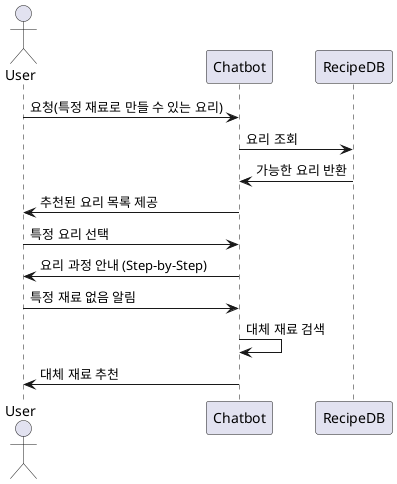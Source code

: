 @startuml

actor User
participant Chatbot
participant RecipeDB

User -> Chatbot: 요청(특정 재료로 만들 수 있는 요리)
Chatbot -> RecipeDB: 요리 조회
RecipeDB -> Chatbot: 가능한 요리 반환
Chatbot -> User: 추천된 요리 목록 제공

User -> Chatbot: 특정 요리 선택
Chatbot -> User: 요리 과정 안내 (Step-by-Step)

User -> Chatbot: 특정 재료 없음 알림
Chatbot -> Chatbot: 대체 재료 검색
Chatbot -> User: 대체 재료 추천

@enduml